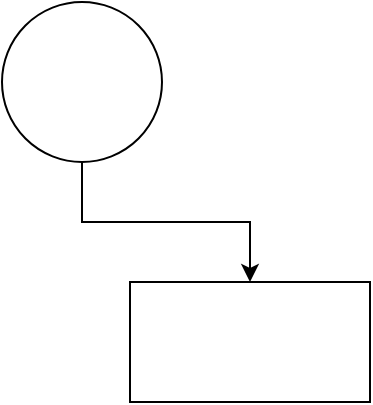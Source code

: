 <mxfile version="16.5.4" type="github"><diagram id="4p9oSO8dbGGagojWUHIC" name="第 1 页"><mxGraphModel dx="782" dy="436" grid="1" gridSize="10" guides="1" tooltips="1" connect="1" arrows="1" fold="1" page="1" pageScale="1" pageWidth="827" pageHeight="1169" math="0" shadow="0"><root><mxCell id="IEgARFhuaa5MBMOogKyb-0"/><mxCell id="IEgARFhuaa5MBMOogKyb-1" parent="IEgARFhuaa5MBMOogKyb-0"/><mxCell id="K-rb-uu4ZrpBbB3jOFOt-2" style="edgeStyle=orthogonalEdgeStyle;rounded=0;orthogonalLoop=1;jettySize=auto;html=1;exitX=0.5;exitY=1;exitDx=0;exitDy=0;" edge="1" parent="IEgARFhuaa5MBMOogKyb-1" source="K-rb-uu4ZrpBbB3jOFOt-0" target="K-rb-uu4ZrpBbB3jOFOt-1"><mxGeometry relative="1" as="geometry"/></mxCell><mxCell id="K-rb-uu4ZrpBbB3jOFOt-0" value="" style="ellipse;whiteSpace=wrap;html=1;aspect=fixed;" vertex="1" parent="IEgARFhuaa5MBMOogKyb-1"><mxGeometry x="350" y="70" width="80" height="80" as="geometry"/></mxCell><mxCell id="K-rb-uu4ZrpBbB3jOFOt-1" value="" style="rounded=0;whiteSpace=wrap;html=1;" vertex="1" parent="IEgARFhuaa5MBMOogKyb-1"><mxGeometry x="414" y="210" width="120" height="60" as="geometry"/></mxCell></root></mxGraphModel></diagram></mxfile>
